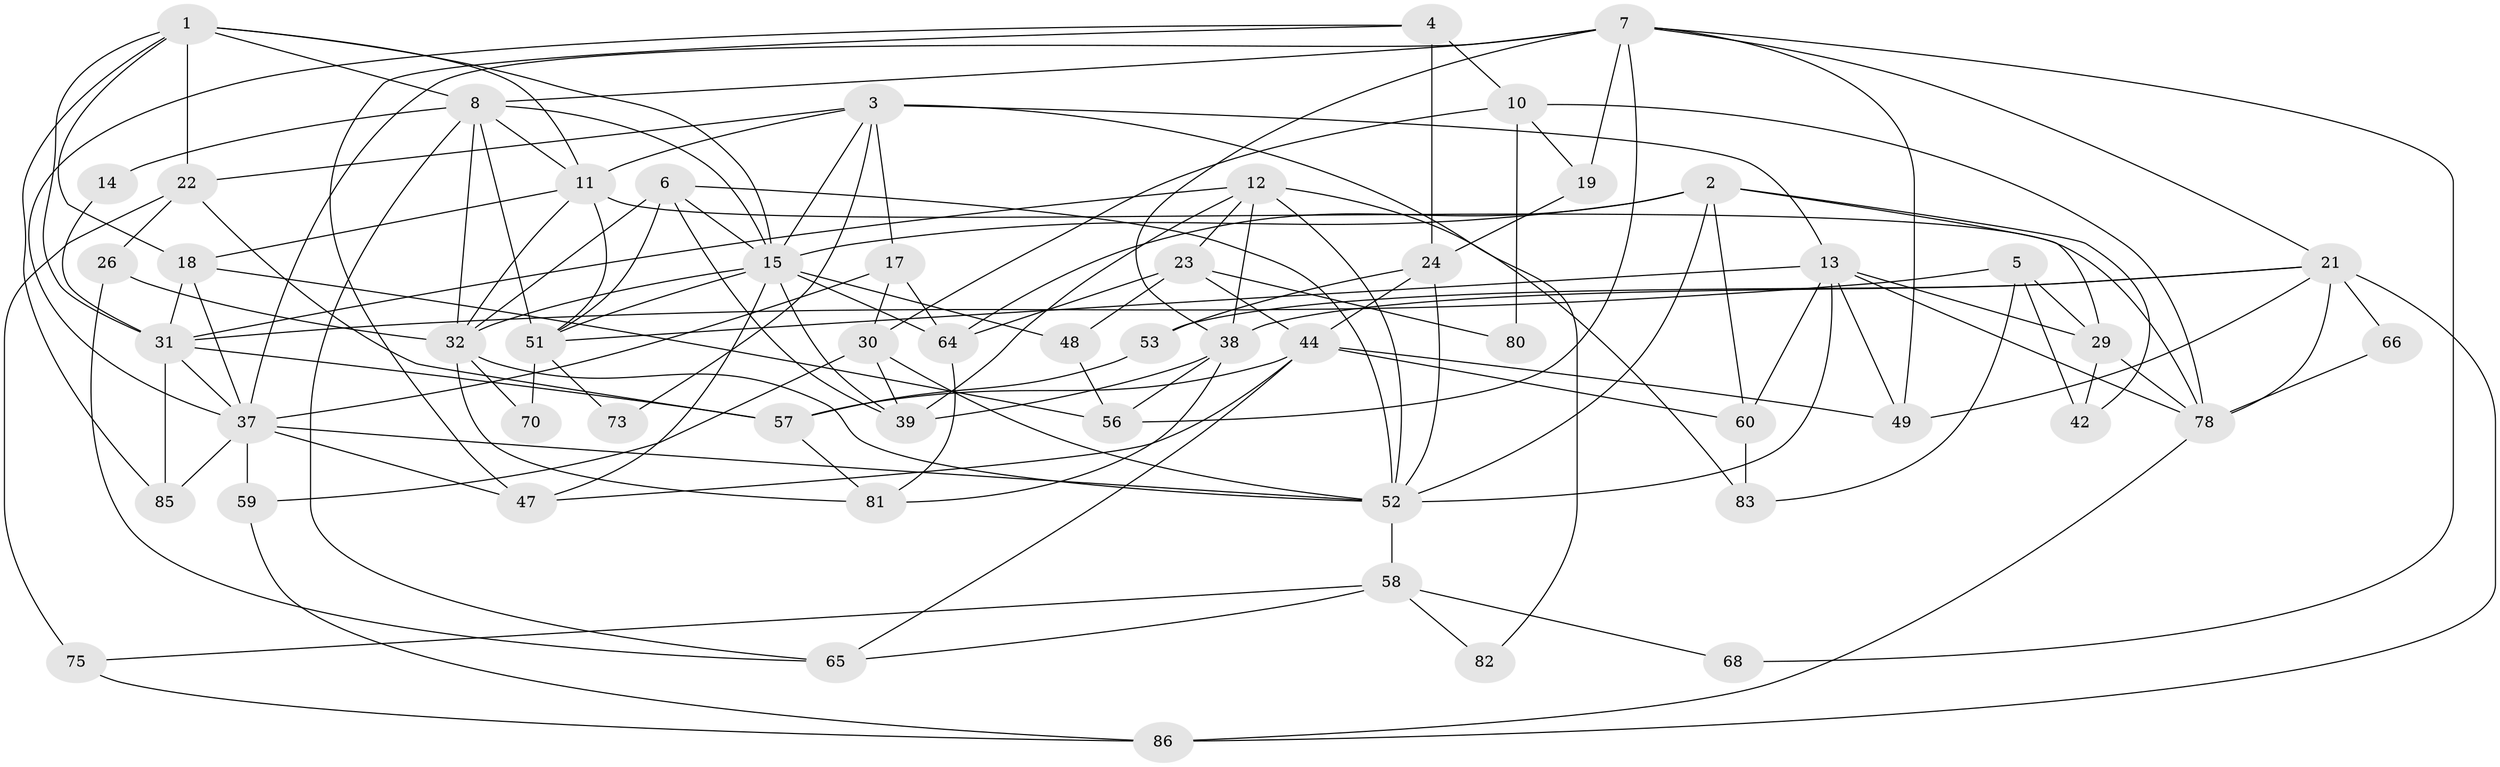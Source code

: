 // original degree distribution, {5: 0.19318181818181818, 4: 0.25, 3: 0.25, 6: 0.125, 2: 0.14772727272727273, 7: 0.03409090909090909}
// Generated by graph-tools (version 1.1) at 2025/41/03/06/25 10:41:59]
// undirected, 56 vertices, 138 edges
graph export_dot {
graph [start="1"]
  node [color=gray90,style=filled];
  1 [super="+9"];
  2 [super="+20"];
  3 [super="+16"];
  4;
  5 [super="+35"];
  6 [super="+50"];
  7 [super="+40"];
  8 [super="+69"];
  10 [super="+84"];
  11 [super="+36"];
  12 [super="+46"];
  13 [super="+28"];
  14;
  15 [super="+43"];
  17 [super="+87"];
  18 [super="+27"];
  19;
  21 [super="+33"];
  22 [super="+34"];
  23;
  24 [super="+25"];
  26;
  29 [super="+63"];
  30 [super="+41"];
  31 [super="+55"];
  32 [super="+45"];
  37 [super="+77"];
  38;
  39 [super="+72"];
  42;
  44 [super="+54"];
  47;
  48 [super="+76"];
  49 [super="+62"];
  51 [super="+71"];
  52 [super="+67"];
  53;
  56;
  57;
  58 [super="+79"];
  59;
  60 [super="+61"];
  64 [super="+74"];
  65;
  66;
  68;
  70;
  73;
  75;
  78 [super="+88"];
  80;
  81;
  82;
  83;
  85;
  86;
  1 -- 8;
  1 -- 15;
  1 -- 11;
  1 -- 18;
  1 -- 85;
  1 -- 22;
  1 -- 31;
  2 -- 42;
  2 -- 52;
  2 -- 60;
  2 -- 29;
  2 -- 15;
  2 -- 64;
  3 -- 13;
  3 -- 73;
  3 -- 17 [weight=2];
  3 -- 82;
  3 -- 11;
  3 -- 15;
  3 -- 22;
  4 -- 37;
  4 -- 24 [weight=2];
  4 -- 47;
  4 -- 10;
  5 -- 31;
  5 -- 83;
  5 -- 42 [weight=2];
  5 -- 29;
  6 -- 15;
  6 -- 32;
  6 -- 51;
  6 -- 52;
  6 -- 39;
  7 -- 38;
  7 -- 8;
  7 -- 68;
  7 -- 49;
  7 -- 19;
  7 -- 56;
  7 -- 21;
  7 -- 37;
  8 -- 32;
  8 -- 14;
  8 -- 65;
  8 -- 51;
  8 -- 11;
  8 -- 15;
  10 -- 19;
  10 -- 80;
  10 -- 30 [weight=2];
  10 -- 78;
  11 -- 18;
  11 -- 32;
  11 -- 51;
  11 -- 78;
  12 -- 38;
  12 -- 83;
  12 -- 31;
  12 -- 39;
  12 -- 52;
  12 -- 23;
  13 -- 29;
  13 -- 60;
  13 -- 49;
  13 -- 52;
  13 -- 78;
  13 -- 51;
  14 -- 31;
  15 -- 47;
  15 -- 48;
  15 -- 32;
  15 -- 39;
  15 -- 64;
  15 -- 51;
  17 -- 64;
  17 -- 37;
  17 -- 30;
  18 -- 56;
  18 -- 37;
  18 -- 31;
  19 -- 24;
  21 -- 53;
  21 -- 66;
  21 -- 49;
  21 -- 38;
  21 -- 86;
  21 -- 78;
  22 -- 26;
  22 -- 75;
  22 -- 57;
  23 -- 48;
  23 -- 64 [weight=2];
  23 -- 80;
  23 -- 44;
  24 -- 44;
  24 -- 52;
  24 -- 53;
  26 -- 65;
  26 -- 32;
  29 -- 42;
  29 -- 78;
  30 -- 39;
  30 -- 52;
  30 -- 59;
  31 -- 37;
  31 -- 85;
  31 -- 57;
  32 -- 81;
  32 -- 70;
  32 -- 52;
  37 -- 52;
  37 -- 85;
  37 -- 59;
  37 -- 47;
  38 -- 56;
  38 -- 81;
  38 -- 39;
  44 -- 57;
  44 -- 49;
  44 -- 65;
  44 -- 60;
  44 -- 47;
  48 -- 56;
  51 -- 70;
  51 -- 73;
  52 -- 58;
  53 -- 57;
  57 -- 81;
  58 -- 65;
  58 -- 68;
  58 -- 75;
  58 -- 82;
  59 -- 86;
  60 -- 83;
  64 -- 81;
  66 -- 78;
  75 -- 86;
  78 -- 86;
}
